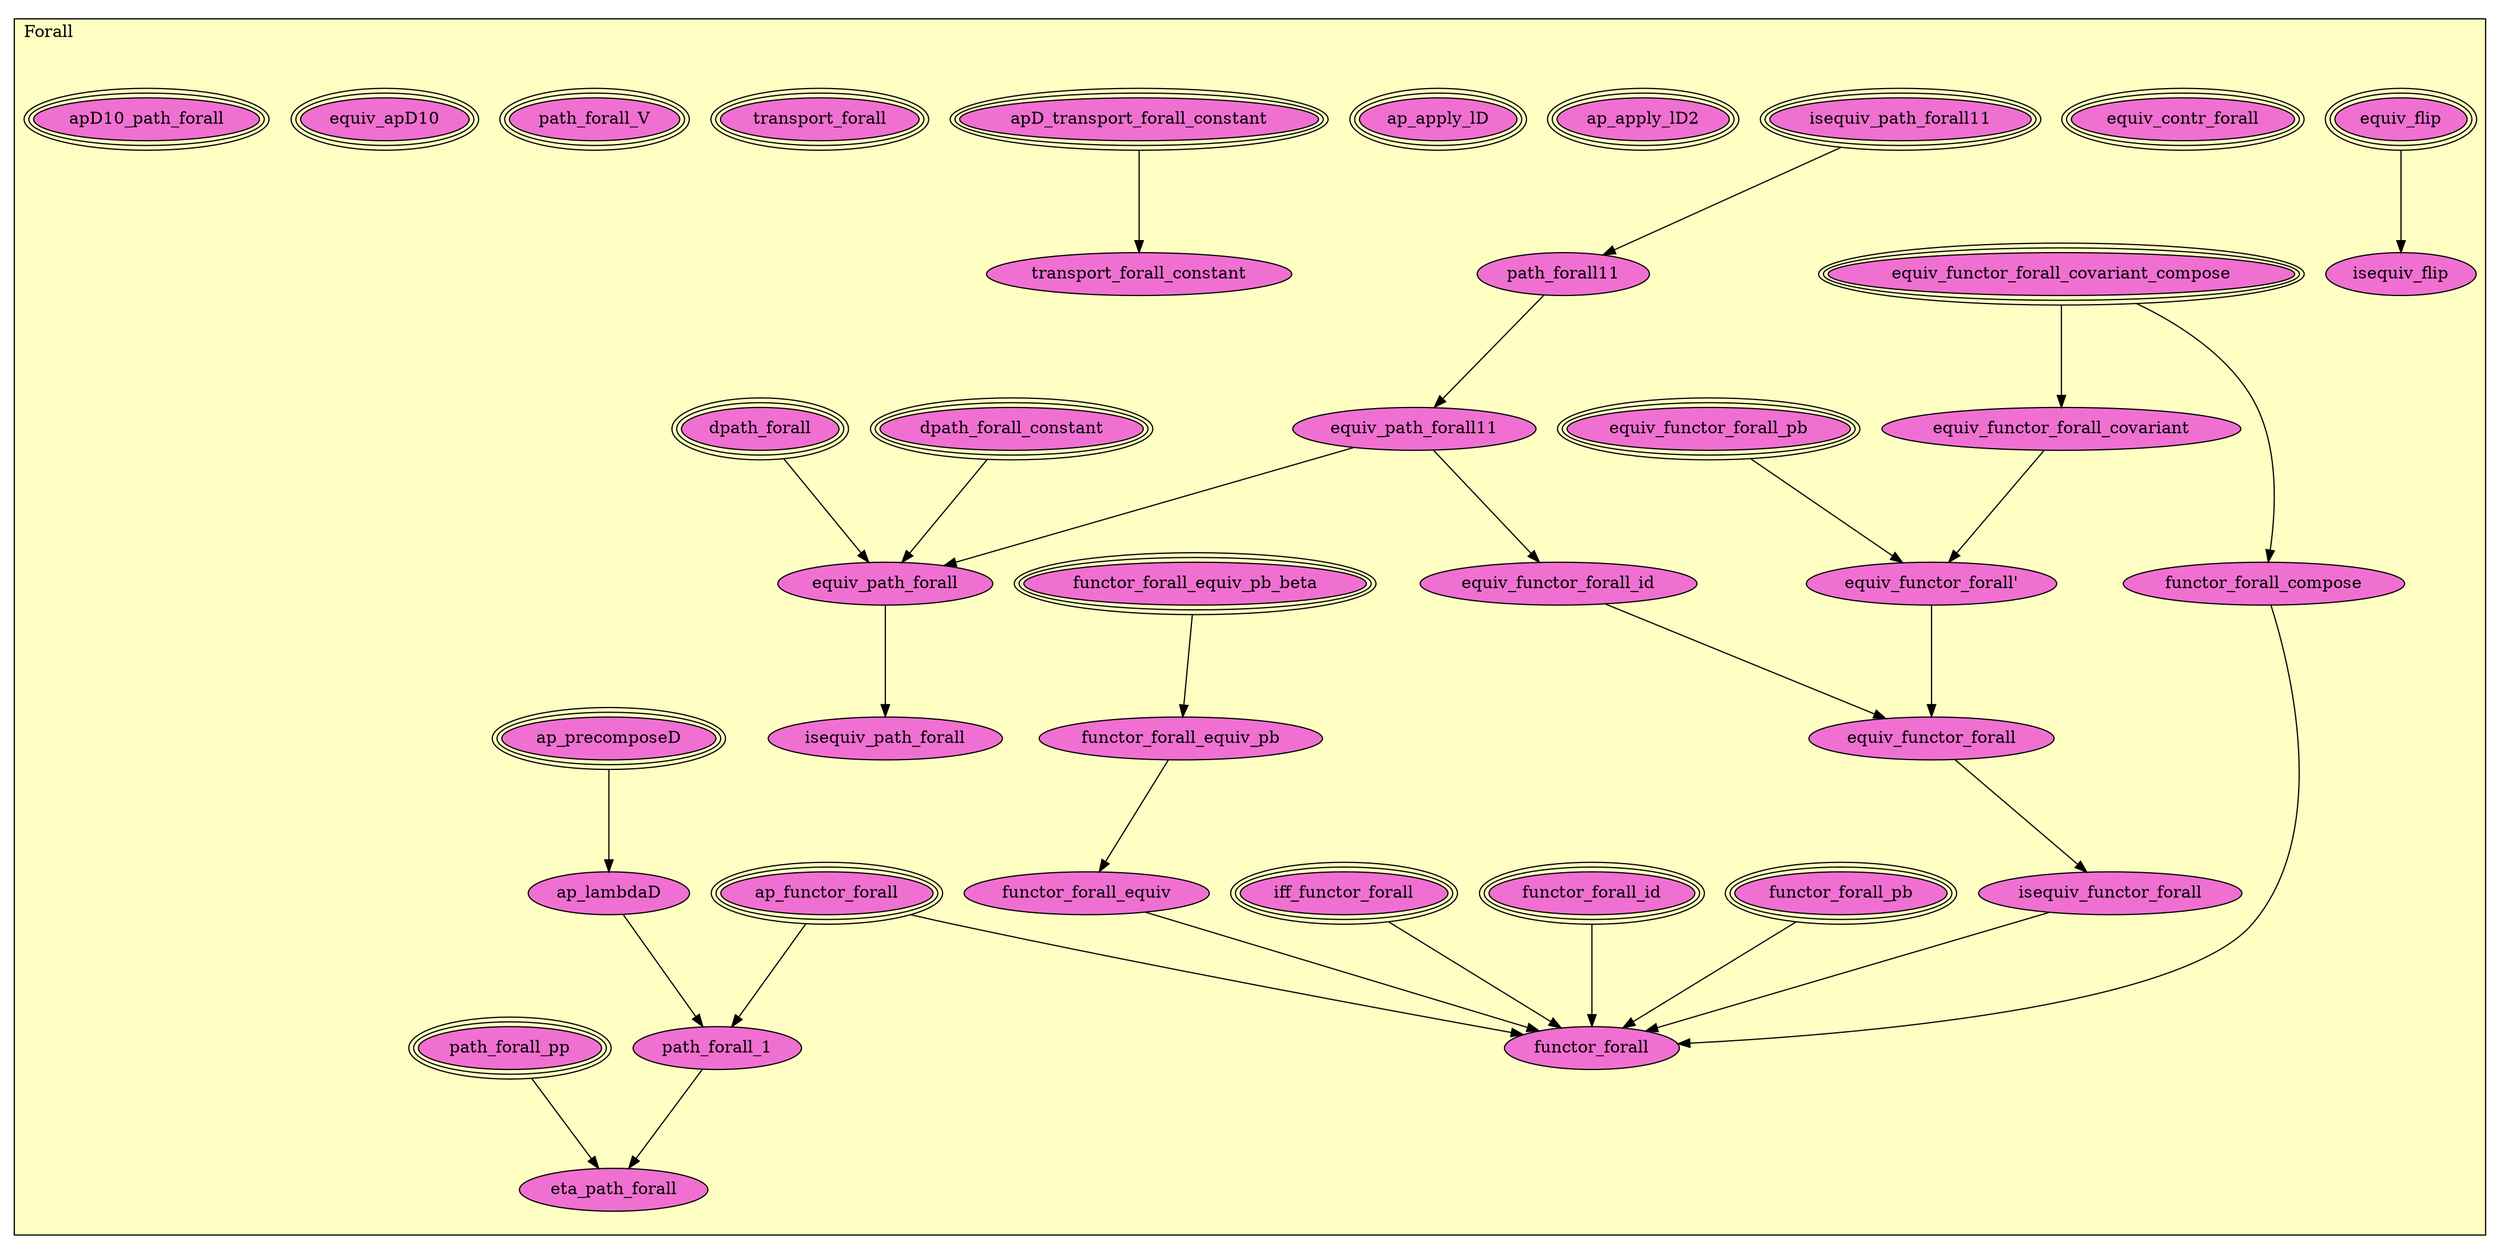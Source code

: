 digraph HoTT_Types_Forall {
  graph [ratio=0.5]
  node [style=filled]
Forall_equiv_flip [label="equiv_flip", URL=<Forall.html#equiv_flip>, peripheries=3, fillcolor="#F070D1"] ;
Forall_isequiv_flip [label="isequiv_flip", URL=<Forall.html#isequiv_flip>, fillcolor="#F070D1"] ;
Forall_equiv_contr_forall [label="equiv_contr_forall", URL=<Forall.html#equiv_contr_forall>, peripheries=3, fillcolor="#F070D1"] ;
Forall_isequiv_path_forall11 [label="isequiv_path_forall11", URL=<Forall.html#isequiv_path_forall11>, peripheries=3, fillcolor="#F070D1"] ;
Forall_path_forall11 [label="path_forall11", URL=<Forall.html#path_forall11>, fillcolor="#F070D1"] ;
Forall_equiv_path_forall11 [label="equiv_path_forall11", URL=<Forall.html#equiv_path_forall11>, fillcolor="#F070D1"] ;
Forall_iff_functor_forall [label="iff_functor_forall", URL=<Forall.html#iff_functor_forall>, peripheries=3, fillcolor="#F070D1"] ;
Forall_equiv_functor_forall_covariant_compose [label="equiv_functor_forall_covariant_compose", URL=<Forall.html#equiv_functor_forall_covariant_compose>, peripheries=3, fillcolor="#F070D1"] ;
Forall_equiv_functor_forall_covariant [label="equiv_functor_forall_covariant", URL=<Forall.html#equiv_functor_forall_covariant>, fillcolor="#F070D1"] ;
Forall_equiv_functor_forall_pb [label="equiv_functor_forall_pb", URL=<Forall.html#equiv_functor_forall_pb>, peripheries=3, fillcolor="#F070D1"] ;
Forall_equiv_functor_forall_id [label="equiv_functor_forall_id", URL=<Forall.html#equiv_functor_forall_id>, fillcolor="#F070D1"] ;
Forall_equiv_functor_forall_ [label="equiv_functor_forall'", URL=<Forall.html#equiv_functor_forall'>, fillcolor="#F070D1"] ;
Forall_equiv_functor_forall [label="equiv_functor_forall", URL=<Forall.html#equiv_functor_forall>, fillcolor="#F070D1"] ;
Forall_isequiv_functor_forall [label="isequiv_functor_forall", URL=<Forall.html#isequiv_functor_forall>, fillcolor="#F070D1"] ;
Forall_functor_forall_equiv_pb_beta [label="functor_forall_equiv_pb_beta", URL=<Forall.html#functor_forall_equiv_pb_beta>, peripheries=3, fillcolor="#F070D1"] ;
Forall_functor_forall_equiv_pb [label="functor_forall_equiv_pb", URL=<Forall.html#functor_forall_equiv_pb>, fillcolor="#F070D1"] ;
Forall_functor_forall_equiv [label="functor_forall_equiv", URL=<Forall.html#functor_forall_equiv>, fillcolor="#F070D1"] ;
Forall_functor_forall_pb [label="functor_forall_pb", URL=<Forall.html#functor_forall_pb>, peripheries=3, fillcolor="#F070D1"] ;
Forall_functor_forall_id [label="functor_forall_id", URL=<Forall.html#functor_forall_id>, peripheries=3, fillcolor="#F070D1"] ;
Forall_functor_forall_compose [label="functor_forall_compose", URL=<Forall.html#functor_forall_compose>, fillcolor="#F070D1"] ;
Forall_ap_functor_forall [label="ap_functor_forall", URL=<Forall.html#ap_functor_forall>, peripheries=3, fillcolor="#F070D1"] ;
Forall_functor_forall [label="functor_forall", URL=<Forall.html#functor_forall>, fillcolor="#F070D1"] ;
Forall_dpath_forall_constant [label="dpath_forall_constant", URL=<Forall.html#dpath_forall_constant>, peripheries=3, fillcolor="#F070D1"] ;
Forall_dpath_forall [label="dpath_forall", URL=<Forall.html#dpath_forall>, peripheries=3, fillcolor="#F070D1"] ;
Forall_ap_precomposeD [label="ap_precomposeD", URL=<Forall.html#ap_precomposeD>, peripheries=3, fillcolor="#F070D1"] ;
Forall_ap_lambdaD [label="ap_lambdaD", URL=<Forall.html#ap_lambdaD>, fillcolor="#F070D1"] ;
Forall_ap_apply_lD2 [label="ap_apply_lD2", URL=<Forall.html#ap_apply_lD2>, peripheries=3, fillcolor="#F070D1"] ;
Forall_ap_apply_lD [label="ap_apply_lD", URL=<Forall.html#ap_apply_lD>, peripheries=3, fillcolor="#F070D1"] ;
Forall_apD_transport_forall_constant [label="apD_transport_forall_constant", URL=<Forall.html#apD_transport_forall_constant>, peripheries=3, fillcolor="#F070D1"] ;
Forall_transport_forall_constant [label="transport_forall_constant", URL=<Forall.html#transport_forall_constant>, fillcolor="#F070D1"] ;
Forall_transport_forall [label="transport_forall", URL=<Forall.html#transport_forall>, peripheries=3, fillcolor="#F070D1"] ;
Forall_path_forall_V [label="path_forall_V", URL=<Forall.html#path_forall_V>, peripheries=3, fillcolor="#F070D1"] ;
Forall_path_forall_pp [label="path_forall_pp", URL=<Forall.html#path_forall_pp>, peripheries=3, fillcolor="#F070D1"] ;
Forall_equiv_path_forall [label="equiv_path_forall", URL=<Forall.html#equiv_path_forall>, fillcolor="#F070D1"] ;
Forall_isequiv_path_forall [label="isequiv_path_forall", URL=<Forall.html#isequiv_path_forall>, fillcolor="#F070D1"] ;
Forall_equiv_apD10 [label="equiv_apD10", URL=<Forall.html#equiv_apD10>, peripheries=3, fillcolor="#F070D1"] ;
Forall_path_forall_1 [label="path_forall_1", URL=<Forall.html#path_forall_1>, fillcolor="#F070D1"] ;
Forall_eta_path_forall [label="eta_path_forall", URL=<Forall.html#eta_path_forall>, fillcolor="#F070D1"] ;
Forall_apD10_path_forall [label="apD10_path_forall", URL=<Forall.html#apD10_path_forall>, peripheries=3, fillcolor="#F070D1"] ;
  Forall_equiv_flip -> Forall_isequiv_flip [] ;
  Forall_isequiv_path_forall11 -> Forall_path_forall11 [] ;
  Forall_path_forall11 -> Forall_equiv_path_forall11 [] ;
  Forall_equiv_path_forall11 -> Forall_equiv_functor_forall_id [] ;
  Forall_equiv_path_forall11 -> Forall_equiv_path_forall [] ;
  Forall_iff_functor_forall -> Forall_functor_forall [] ;
  Forall_equiv_functor_forall_covariant_compose -> Forall_equiv_functor_forall_covariant [] ;
  Forall_equiv_functor_forall_covariant_compose -> Forall_functor_forall_compose [] ;
  Forall_equiv_functor_forall_covariant -> Forall_equiv_functor_forall_ [] ;
  Forall_equiv_functor_forall_pb -> Forall_equiv_functor_forall_ [] ;
  Forall_equiv_functor_forall_id -> Forall_equiv_functor_forall [] ;
  Forall_equiv_functor_forall_ -> Forall_equiv_functor_forall [] ;
  Forall_equiv_functor_forall -> Forall_isequiv_functor_forall [] ;
  Forall_isequiv_functor_forall -> Forall_functor_forall [] ;
  Forall_functor_forall_equiv_pb_beta -> Forall_functor_forall_equiv_pb [] ;
  Forall_functor_forall_equiv_pb -> Forall_functor_forall_equiv [] ;
  Forall_functor_forall_equiv -> Forall_functor_forall [] ;
  Forall_functor_forall_pb -> Forall_functor_forall [] ;
  Forall_functor_forall_id -> Forall_functor_forall [] ;
  Forall_functor_forall_compose -> Forall_functor_forall [] ;
  Forall_ap_functor_forall -> Forall_functor_forall [] ;
  Forall_ap_functor_forall -> Forall_path_forall_1 [] ;
  Forall_dpath_forall_constant -> Forall_equiv_path_forall [] ;
  Forall_dpath_forall -> Forall_equiv_path_forall [] ;
  Forall_ap_precomposeD -> Forall_ap_lambdaD [] ;
  Forall_ap_lambdaD -> Forall_path_forall_1 [] ;
  Forall_apD_transport_forall_constant -> Forall_transport_forall_constant [] ;
  Forall_path_forall_pp -> Forall_eta_path_forall [] ;
  Forall_equiv_path_forall -> Forall_isequiv_path_forall [] ;
  Forall_path_forall_1 -> Forall_eta_path_forall [] ;
subgraph cluster_Forall { label="Forall"; fillcolor="#FFFFC3"; labeljust=l; style=filled 
Forall_apD10_path_forall; Forall_eta_path_forall; Forall_path_forall_1; Forall_equiv_apD10; Forall_isequiv_path_forall; Forall_equiv_path_forall; Forall_path_forall_pp; Forall_path_forall_V; Forall_transport_forall; Forall_transport_forall_constant; Forall_apD_transport_forall_constant; Forall_ap_apply_lD; Forall_ap_apply_lD2; Forall_ap_lambdaD; Forall_ap_precomposeD; Forall_dpath_forall; Forall_dpath_forall_constant; Forall_functor_forall; Forall_ap_functor_forall; Forall_functor_forall_compose; Forall_functor_forall_id; Forall_functor_forall_pb; Forall_functor_forall_equiv; Forall_functor_forall_equiv_pb; Forall_functor_forall_equiv_pb_beta; Forall_isequiv_functor_forall; Forall_equiv_functor_forall; Forall_equiv_functor_forall_; Forall_equiv_functor_forall_id; Forall_equiv_functor_forall_pb; Forall_equiv_functor_forall_covariant; Forall_equiv_functor_forall_covariant_compose; Forall_iff_functor_forall; Forall_equiv_path_forall11; Forall_path_forall11; Forall_isequiv_path_forall11; Forall_equiv_contr_forall; Forall_isequiv_flip; Forall_equiv_flip; };
} /* END */
